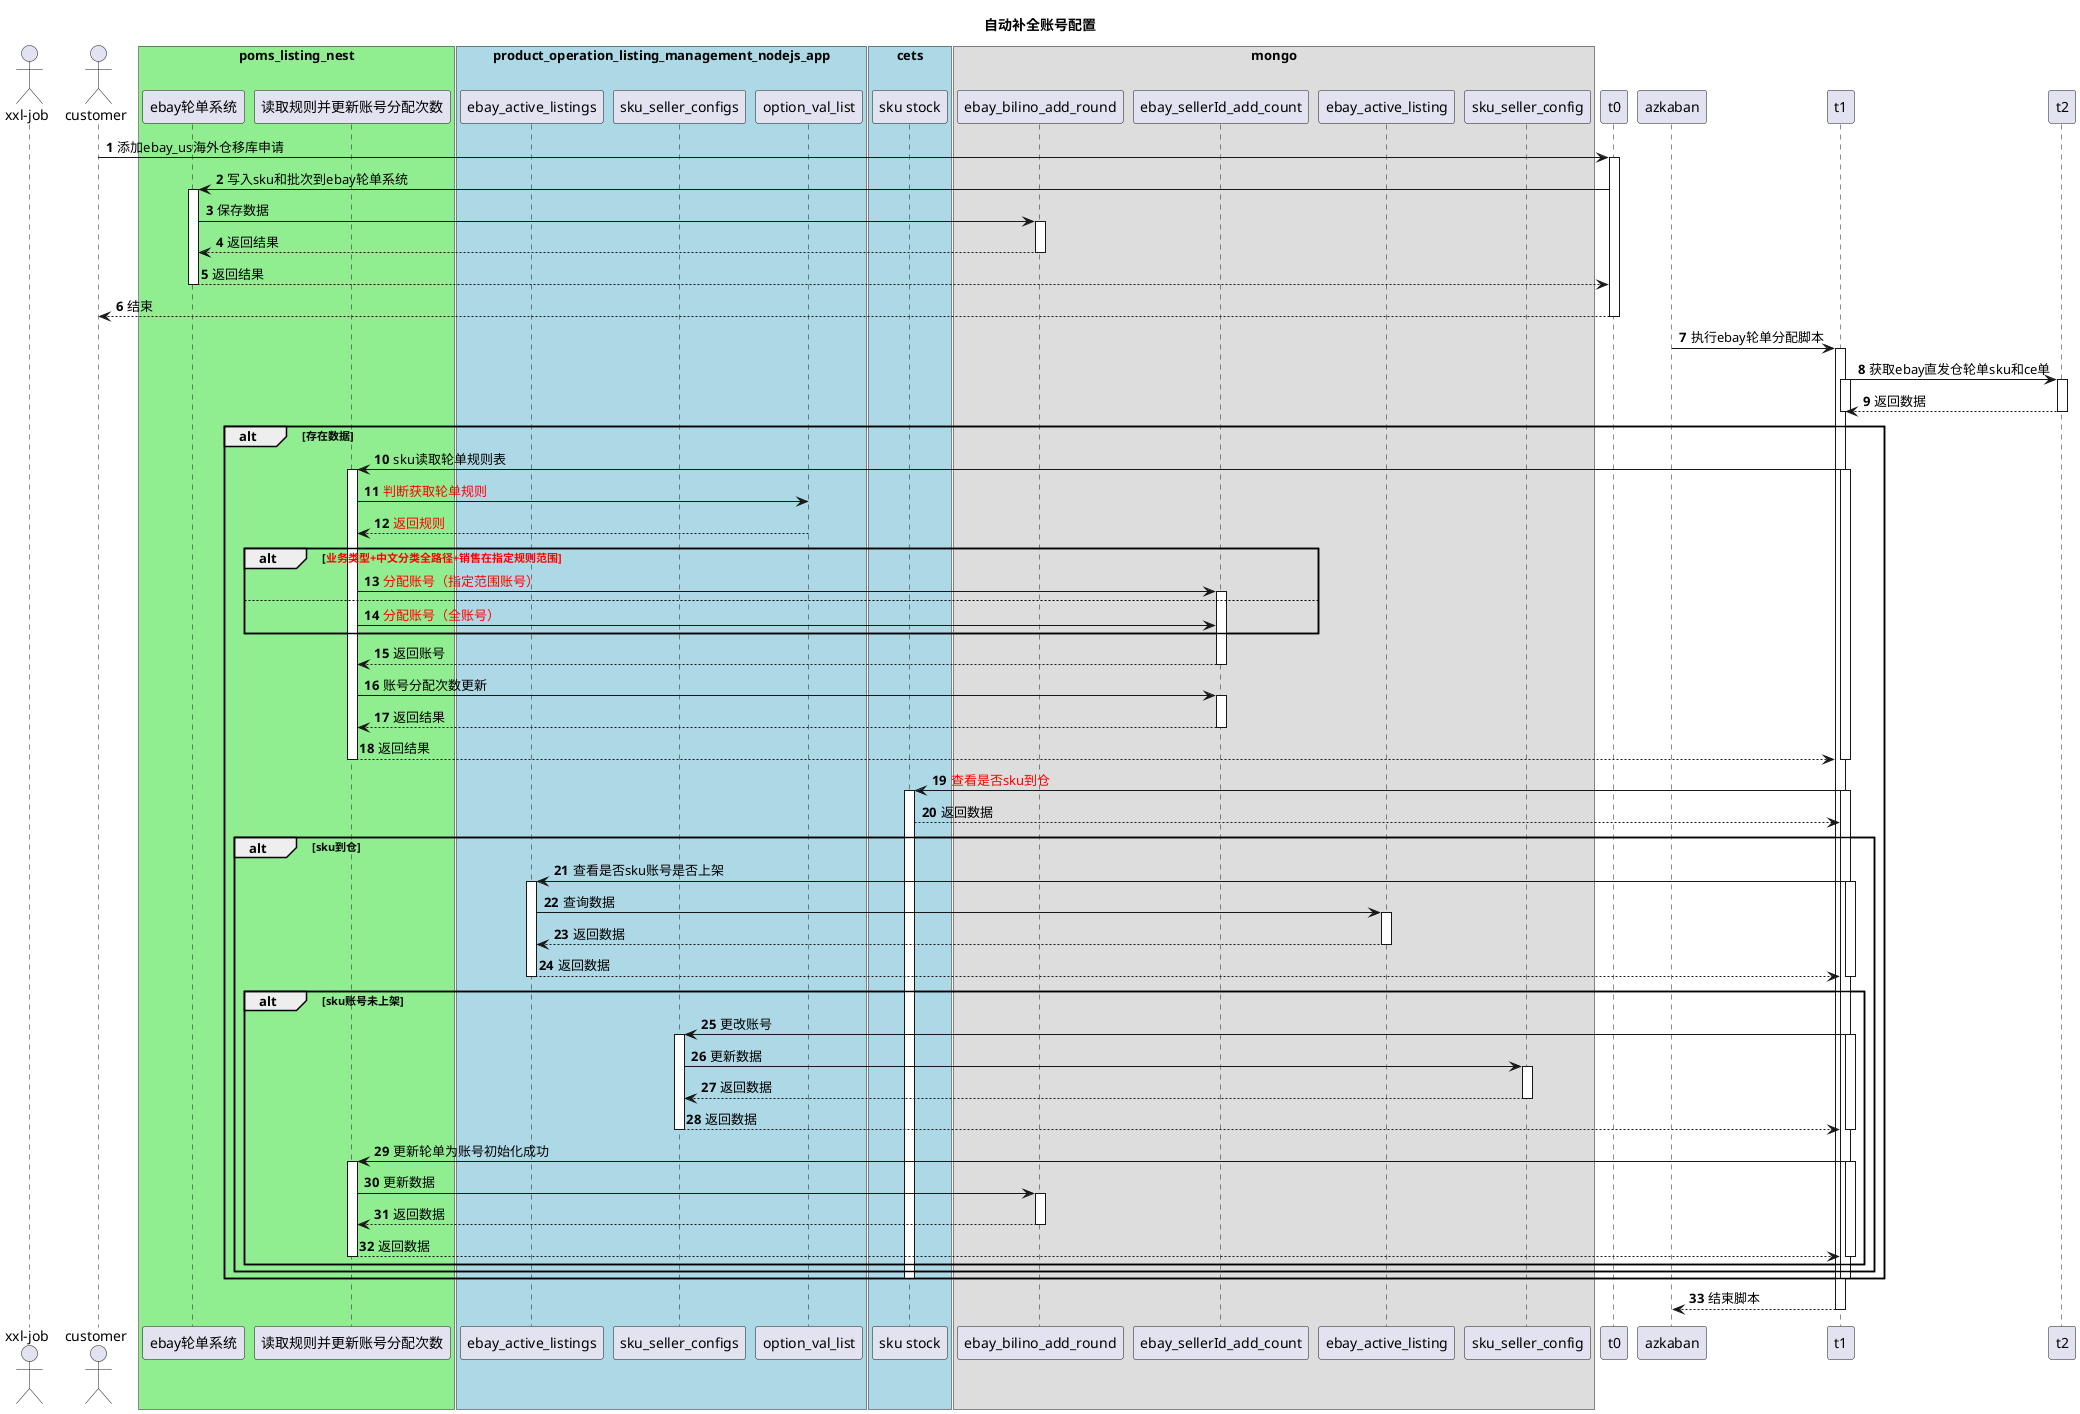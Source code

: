@startuml
title 自动补全账号配置
autonumber

actor "xxl-job" as job
actor "customer" as customer


box "poms_listing_nest" #lightGreen
participant "ebay轮单系统" as t9
participant "读取规则并更新账号分配次数" as t4
end box

box "product_operation_listing_management_nodejs_app" #lightBlue
participant "ebay_active_listings" as t5
participant "sku_seller_configs" as t6
participant "option_val_list" as t10
end box

box "cets" #lightBlue
participant "sku stock" as t7
end box

box "mongo"
participant "ebay_bilino_add_round" as db1
participant "ebay_sellerId_add_count" as db2
participant "ebay_active_listing" as db3
participant "sku_seller_config" as db4
end box

customer -> t0 : 添加ebay_us海外仓移库申请
activate t0
t0 -> t9 : 写入sku和批次到ebay轮单系统
activate t9
t9 -> db1 : 保存数据
activate db1
db1 --> t9 : 返回结果
deactivate db1
t9 --> t0 : 返回结果
deactivate t9
t0 --> customer : 结束
deactivate t0

azkaban -> t1 : 执行ebay轮单分配脚本
activate t1
t1 -> t2 : 获取ebay直发仓轮单sku和ce单
activate t1
activate t2
t2 --> t1 : 返回数据
deactivate t1
deactivate t2
alt 存在数据
t1 -> t4 : sku读取轮单规则表
activate t1
activate t4
t4 -> t10 : <color #red>判断获取轮单规则
t10 --> t4 : <color #red>返回规则
alt <color #red>业务类型+中文分类全路径+销售在指定规则范围
t4 -> db2 : <color #red>分配账号（指定范围账号）
activate db2
else
t4 -> db2 : <color #red>分配账号（全账号）
end

activate db1
db2 --> t4 : 返回账号
deactivate db2
deactivate db1
t4 -> db2 : 账号分配次数更新
activate db2
db2 --> t4 : 返回结果
deactivate db2
t4 --> t1 : 返回结果
deactivate t1
deactivate t4

t1 -> t7 : <color #red>查看是否sku到仓
activate t1
activate t7
t7 --> t1 : 返回数据
alt sku到仓
t1 -> t5 : 查看是否sku账号是否上架
activate t1
activate t5
t5 -> db3 : 查询数据
activate db3
db3 --> t5 : 返回数据
deactivate db3
t5 --> t1 : 返回数据
deactivate t5
deactivate t1

alt sku账号未上架
t1 -> t6 : 更改账号
activate t1
activate t6
t6 -> db4 : 更新数据
activate db4
db4 --> t6 : 返回数据
deactivate db4

t6 --> t1 : 返回数据
deactivate t6
deactivate t1

t1 -> t4 : 更新轮单为账号初始化成功
activate t1
activate t4
t4 -> db1 : 更新数据
activate db1
db1 --> t4 : 返回数据
deactivate db1
t4 --> t1 : 返回数据
deactivate t4
deactivate t1

end

end
deactivate t7
deactivate t1



end

t1 --> azkaban : 结束脚本
deactivate t1

@enduml